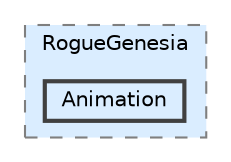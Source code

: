 digraph "Q:/IdleWave/Projet/Assets/Scripts/RogueGenesia/Animation"
{
 // LATEX_PDF_SIZE
  bgcolor="transparent";
  edge [fontname=Helvetica,fontsize=10,labelfontname=Helvetica,labelfontsize=10];
  node [fontname=Helvetica,fontsize=10,shape=box,height=0.2,width=0.4];
  compound=true
  subgraph clusterdir_d4c8a807693b39dbeba49ac8db2dc23a {
    graph [ bgcolor="#daedff", pencolor="grey50", label="RogueGenesia", fontname=Helvetica,fontsize=10 style="filled,dashed", URL="dir_d4c8a807693b39dbeba49ac8db2dc23a.html",tooltip=""]
  dir_29497c8bf3b9a1f5e16bd8de7e156e7c [label="Animation", fillcolor="#daedff", color="grey25", style="filled,bold", URL="dir_29497c8bf3b9a1f5e16bd8de7e156e7c.html",tooltip=""];
  }
}
